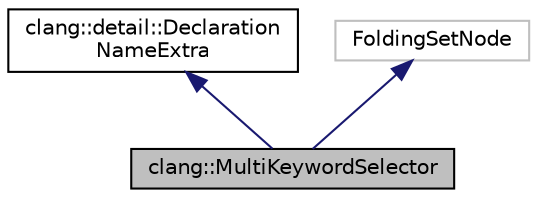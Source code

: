 digraph "clang::MultiKeywordSelector"
{
 // LATEX_PDF_SIZE
  bgcolor="transparent";
  edge [fontname="Helvetica",fontsize="10",labelfontname="Helvetica",labelfontsize="10"];
  node [fontname="Helvetica",fontsize="10",shape=record];
  Node1 [label="clang::MultiKeywordSelector",height=0.2,width=0.4,color="black", fillcolor="grey75", style="filled", fontcolor="black",tooltip="One of these variable length records is kept for each selector containing more than one keyword."];
  Node2 -> Node1 [dir="back",color="midnightblue",fontsize="10",style="solid",fontname="Helvetica"];
  Node2 [label="clang::detail::Declaration\lNameExtra",height=0.2,width=0.4,color="black",URL="$classclang_1_1detail_1_1DeclarationNameExtra.html",tooltip="DeclarationNameExtra is used as a base of various uncommon special names."];
  Node3 -> Node1 [dir="back",color="midnightblue",fontsize="10",style="solid",fontname="Helvetica"];
  Node3 [label="FoldingSetNode",height=0.2,width=0.4,color="grey75",tooltip=" "];
}
